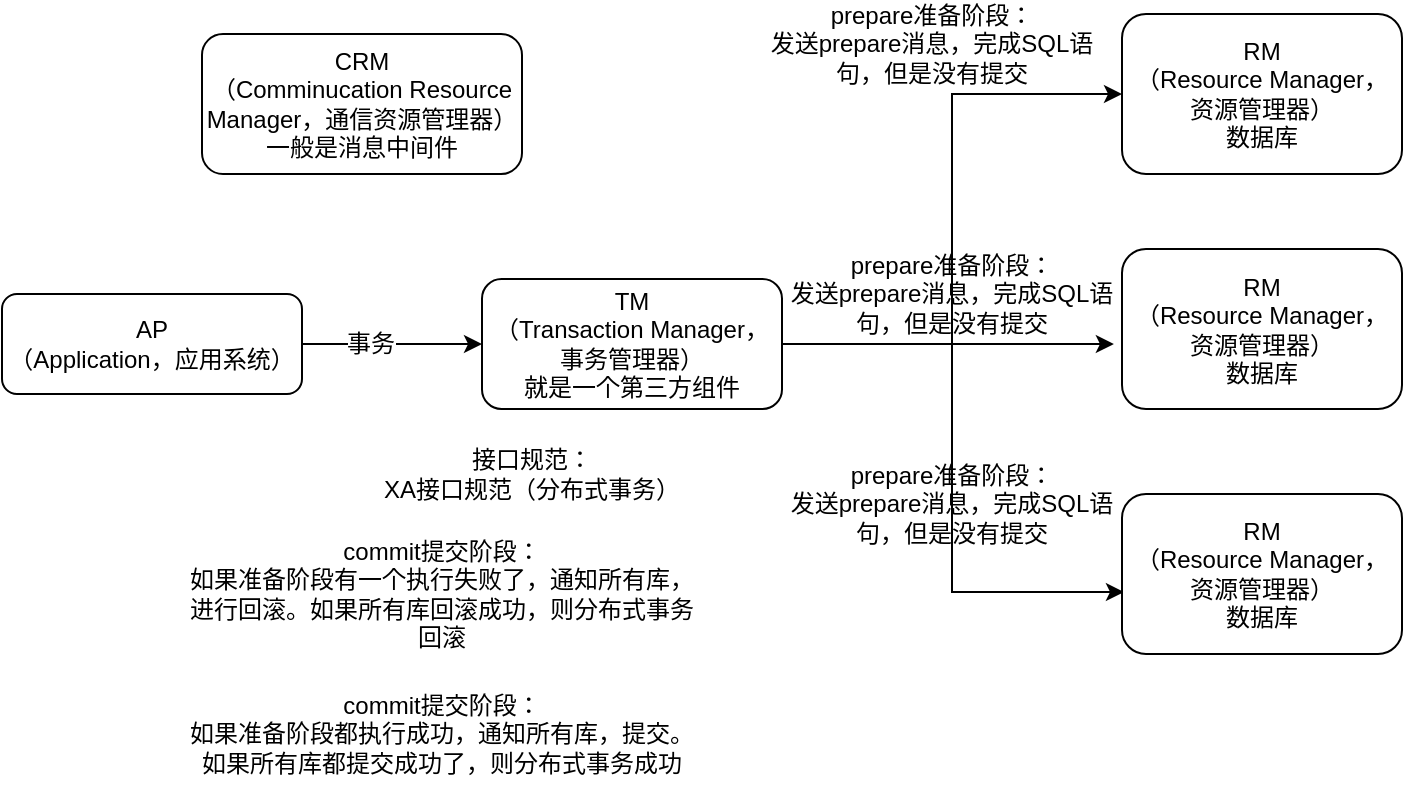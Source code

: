 <mxfile version="12.2.2" type="github" pages="1">
  <diagram id="h31gupBpUYvnmxv6ffpr" name="第 1 页">
    <mxGraphModel dx="1422" dy="713" grid="1" gridSize="10" guides="1" tooltips="1" connect="1" arrows="1" fold="1" page="1" pageScale="1" pageWidth="827" pageHeight="1169" math="0" shadow="0">
      <root>
        <mxCell id="0"/>
        <mxCell id="1" parent="0"/>
        <mxCell id="ctN48Ia2UYxUipkmRCTK-3" style="edgeStyle=orthogonalEdgeStyle;rounded=0;orthogonalLoop=1;jettySize=auto;html=1;entryX=0;entryY=0.5;entryDx=0;entryDy=0;" edge="1" parent="1" source="ctN48Ia2UYxUipkmRCTK-1" target="ctN48Ia2UYxUipkmRCTK-2">
          <mxGeometry relative="1" as="geometry"/>
        </mxCell>
        <mxCell id="ctN48Ia2UYxUipkmRCTK-4" value="事务" style="text;html=1;resizable=0;points=[];align=center;verticalAlign=middle;labelBackgroundColor=#ffffff;" vertex="1" connectable="0" parent="ctN48Ia2UYxUipkmRCTK-3">
          <mxGeometry x="-0.244" relative="1" as="geometry">
            <mxPoint as="offset"/>
          </mxGeometry>
        </mxCell>
        <mxCell id="ctN48Ia2UYxUipkmRCTK-1" value="AP&lt;br&gt;（Application，应用系统）" style="rounded=1;whiteSpace=wrap;html=1;" vertex="1" parent="1">
          <mxGeometry x="30" y="210" width="150" height="50" as="geometry"/>
        </mxCell>
        <mxCell id="ctN48Ia2UYxUipkmRCTK-8" style="edgeStyle=orthogonalEdgeStyle;rounded=0;orthogonalLoop=1;jettySize=auto;html=1;entryX=0;entryY=0.5;entryDx=0;entryDy=0;" edge="1" parent="1" source="ctN48Ia2UYxUipkmRCTK-2" target="ctN48Ia2UYxUipkmRCTK-5">
          <mxGeometry relative="1" as="geometry"/>
        </mxCell>
        <mxCell id="ctN48Ia2UYxUipkmRCTK-9" style="edgeStyle=orthogonalEdgeStyle;rounded=0;orthogonalLoop=1;jettySize=auto;html=1;entryX=-0.029;entryY=0.594;entryDx=0;entryDy=0;entryPerimeter=0;" edge="1" parent="1" source="ctN48Ia2UYxUipkmRCTK-2" target="ctN48Ia2UYxUipkmRCTK-7">
          <mxGeometry relative="1" as="geometry"/>
        </mxCell>
        <mxCell id="ctN48Ia2UYxUipkmRCTK-10" style="edgeStyle=orthogonalEdgeStyle;rounded=0;orthogonalLoop=1;jettySize=auto;html=1;exitX=1;exitY=0.5;exitDx=0;exitDy=0;entryX=0.007;entryY=0.613;entryDx=0;entryDy=0;entryPerimeter=0;" edge="1" parent="1" source="ctN48Ia2UYxUipkmRCTK-2" target="ctN48Ia2UYxUipkmRCTK-6">
          <mxGeometry relative="1" as="geometry"/>
        </mxCell>
        <mxCell id="ctN48Ia2UYxUipkmRCTK-2" value="TM&lt;br&gt;（Transaction Manager，事务管理器）&lt;br&gt;就是一个第三方组件" style="rounded=1;whiteSpace=wrap;html=1;" vertex="1" parent="1">
          <mxGeometry x="270" y="202.5" width="150" height="65" as="geometry"/>
        </mxCell>
        <mxCell id="ctN48Ia2UYxUipkmRCTK-5" value="RM&lt;br&gt;（Resource Manager，资源管理器）&lt;br&gt;数据库" style="rounded=1;whiteSpace=wrap;html=1;" vertex="1" parent="1">
          <mxGeometry x="590" y="70" width="140" height="80" as="geometry"/>
        </mxCell>
        <mxCell id="ctN48Ia2UYxUipkmRCTK-6" value="RM&lt;br&gt;（Resource Manager，资源管理器）&lt;br&gt;数据库" style="rounded=1;whiteSpace=wrap;html=1;" vertex="1" parent="1">
          <mxGeometry x="590" y="310" width="140" height="80" as="geometry"/>
        </mxCell>
        <mxCell id="ctN48Ia2UYxUipkmRCTK-7" value="RM&lt;br&gt;（Resource Manager，资源管理器）&lt;br&gt;数据库" style="rounded=1;whiteSpace=wrap;html=1;" vertex="1" parent="1">
          <mxGeometry x="590" y="187.5" width="140" height="80" as="geometry"/>
        </mxCell>
        <mxCell id="ctN48Ia2UYxUipkmRCTK-11" value="prepare准备阶段：&lt;br&gt;发送prepare消息，完成SQL语句，但是没有提交" style="text;html=1;strokeColor=none;fillColor=none;align=center;verticalAlign=middle;whiteSpace=wrap;rounded=0;" vertex="1" parent="1">
          <mxGeometry x="410" y="80" width="170" height="10" as="geometry"/>
        </mxCell>
        <mxCell id="ctN48Ia2UYxUipkmRCTK-12" value="prepare准备阶段：&lt;br&gt;发送prepare消息，完成SQL语句，但是没有提交" style="text;html=1;strokeColor=none;fillColor=none;align=center;verticalAlign=middle;whiteSpace=wrap;rounded=0;" vertex="1" parent="1">
          <mxGeometry x="420" y="205" width="170" height="10" as="geometry"/>
        </mxCell>
        <mxCell id="ctN48Ia2UYxUipkmRCTK-14" value="prepare准备阶段：&lt;br&gt;发送prepare消息，完成SQL语句，但是没有提交" style="text;html=1;strokeColor=none;fillColor=none;align=center;verticalAlign=middle;whiteSpace=wrap;rounded=0;" vertex="1" parent="1">
          <mxGeometry x="420" y="310" width="170" height="10" as="geometry"/>
        </mxCell>
        <mxCell id="ctN48Ia2UYxUipkmRCTK-17" value="接口规范：&lt;br&gt;XA接口规范（分布式事务）" style="text;html=1;strokeColor=none;fillColor=none;align=center;verticalAlign=middle;whiteSpace=wrap;rounded=0;" vertex="1" parent="1">
          <mxGeometry x="220" y="280" width="150" height="40" as="geometry"/>
        </mxCell>
        <mxCell id="ctN48Ia2UYxUipkmRCTK-19" value="commit提交阶段：&lt;br&gt;如果准备阶段有一个执行失败了，通知所有库，进行回滚。如果所有库回滚成功，则分布式事务回滚" style="text;html=1;strokeColor=none;fillColor=none;align=center;verticalAlign=middle;whiteSpace=wrap;rounded=0;" vertex="1" parent="1">
          <mxGeometry x="120" y="330" width="260" height="60" as="geometry"/>
        </mxCell>
        <mxCell id="ctN48Ia2UYxUipkmRCTK-20" value="commit提交阶段：&lt;br&gt;如果准备阶段都执行成功，通知所有库，提交。如果所有库都提交成功了，则分布式事务成功" style="text;html=1;strokeColor=none;fillColor=none;align=center;verticalAlign=middle;whiteSpace=wrap;rounded=0;" vertex="1" parent="1">
          <mxGeometry x="120" y="400" width="260" height="60" as="geometry"/>
        </mxCell>
        <mxCell id="ctN48Ia2UYxUipkmRCTK-21" value="CRM&lt;br&gt;（Comminucation Resource Manager，通信资源管理器）&lt;br&gt;一般是消息中间件" style="rounded=1;whiteSpace=wrap;html=1;" vertex="1" parent="1">
          <mxGeometry x="130" y="80" width="160" height="70" as="geometry"/>
        </mxCell>
      </root>
    </mxGraphModel>
  </diagram>
</mxfile>
